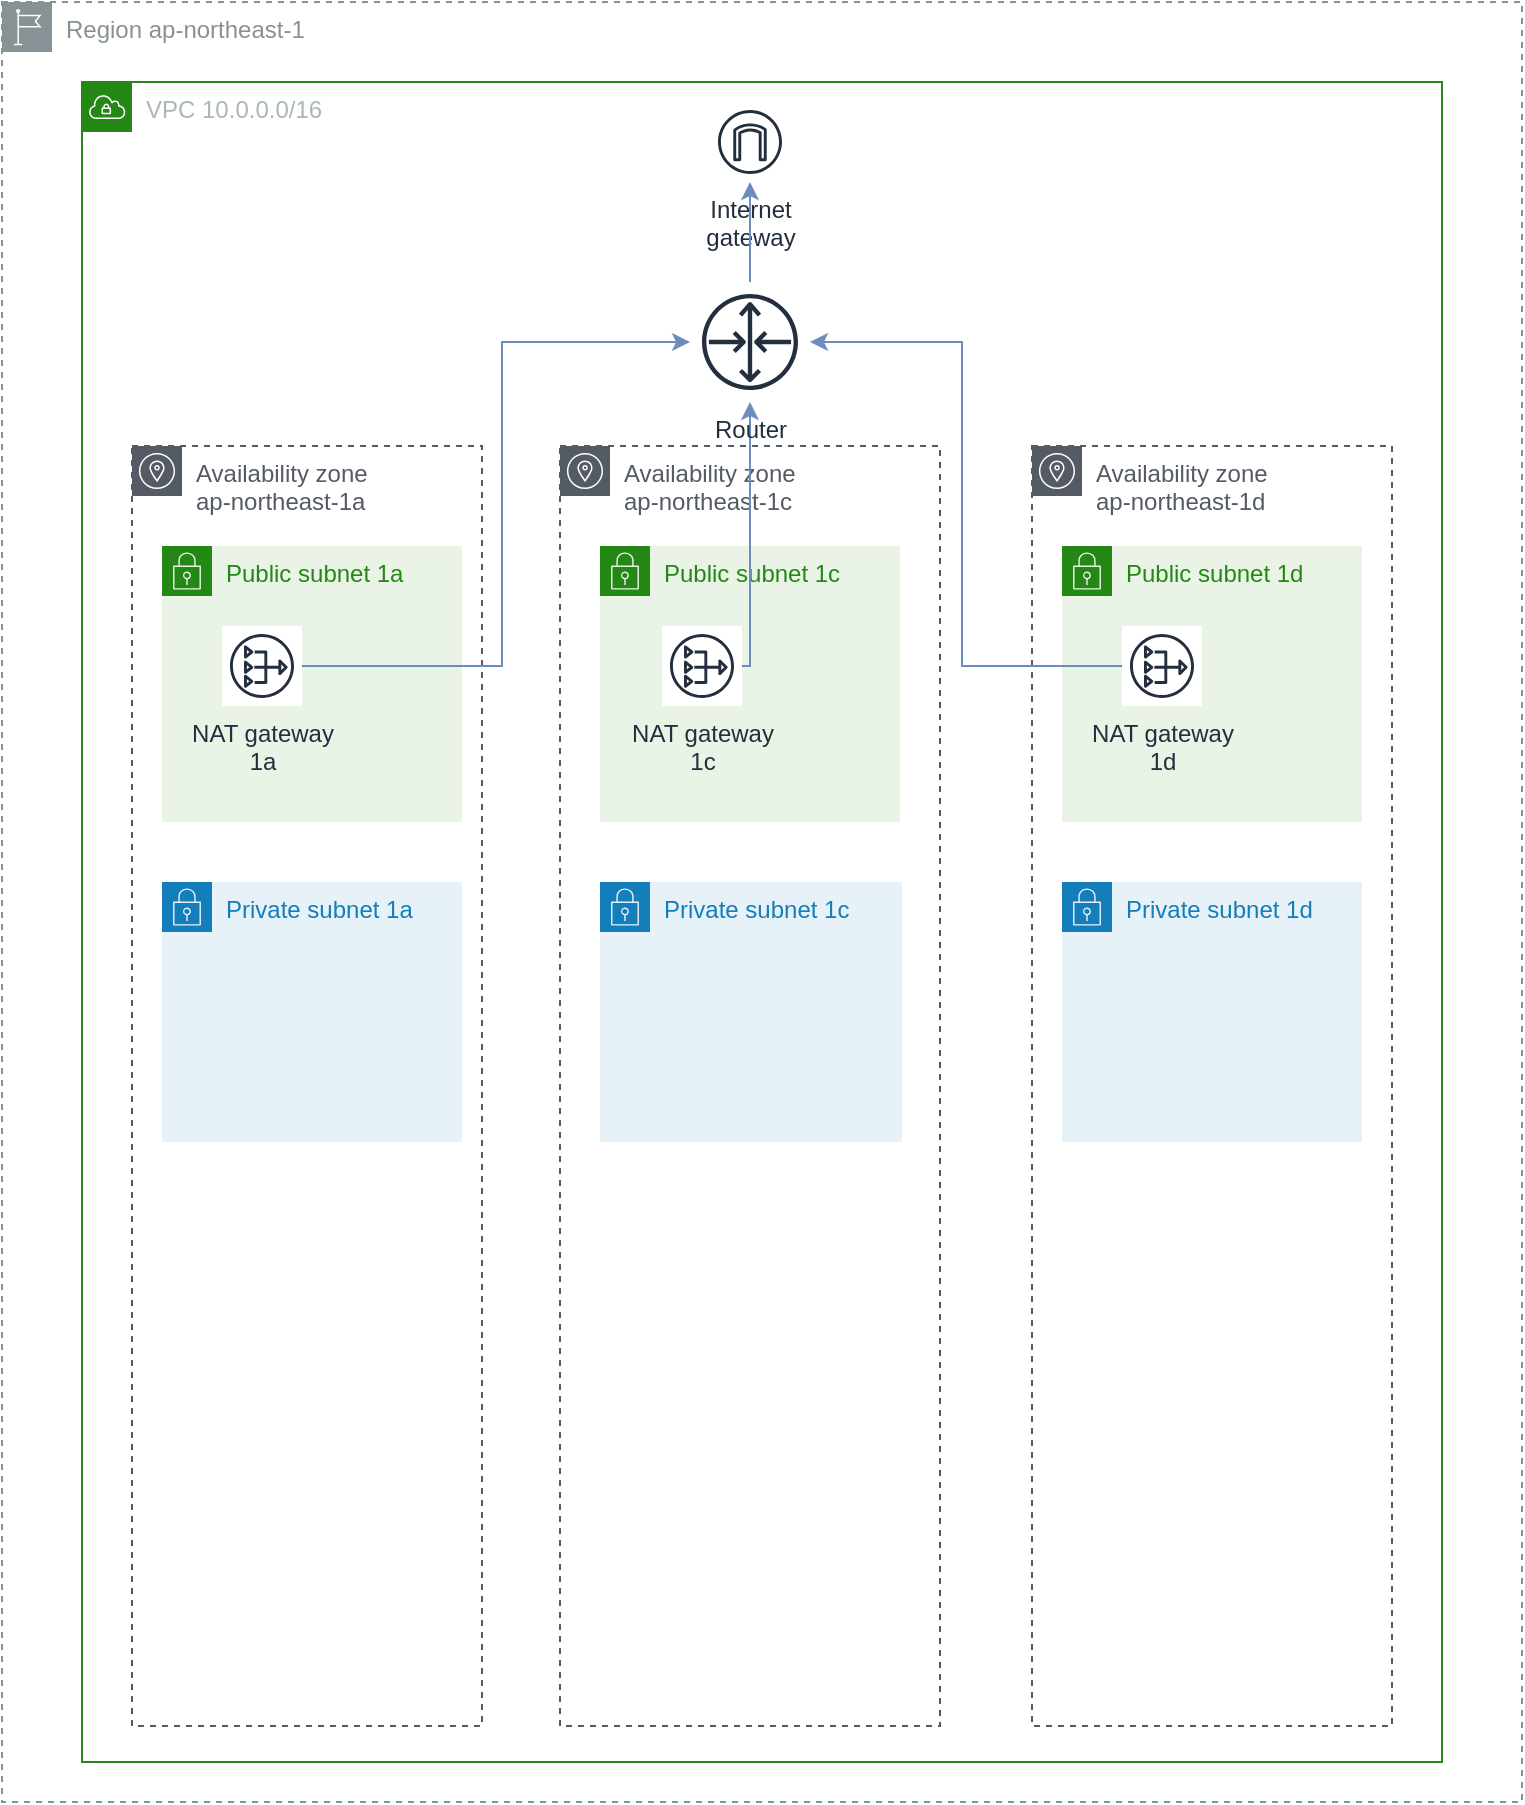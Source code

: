 <mxfile version="14.9.3" type="github">
  <diagram id="pXiEOel-agX9lO_ihAj1" name="Page-1">
    <mxGraphModel dx="926" dy="569" grid="1" gridSize="10" guides="1" tooltips="1" connect="1" arrows="1" fold="1" page="1" pageScale="1" pageWidth="827" pageHeight="1169" math="0" shadow="0">
      <root>
        <mxCell id="0" />
        <mxCell id="1" parent="0" />
        <mxCell id="SochqLOUoUlxbmxI7SCY-2" value="Region ap-northeast-1" style="outlineConnect=0;gradientColor=none;html=1;whiteSpace=wrap;fontSize=12;fontStyle=0;shape=mxgraph.aws4.group;grIcon=mxgraph.aws4.group_region;strokeColor=#879196;fillColor=none;verticalAlign=top;align=left;spacingLeft=30;fontColor=#879196;dashed=1;" parent="1" vertex="1">
          <mxGeometry x="40" y="40" width="760" height="900" as="geometry" />
        </mxCell>
        <mxCell id="SochqLOUoUlxbmxI7SCY-1" value="VPC 10.0.0.0/16" style="points=[[0,0],[0.25,0],[0.5,0],[0.75,0],[1,0],[1,0.25],[1,0.5],[1,0.75],[1,1],[0.75,1],[0.5,1],[0.25,1],[0,1],[0,0.75],[0,0.5],[0,0.25]];outlineConnect=0;gradientColor=none;html=1;whiteSpace=wrap;fontSize=12;fontStyle=0;shape=mxgraph.aws4.group;grIcon=mxgraph.aws4.group_vpc;strokeColor=#248814;fillColor=none;verticalAlign=top;align=left;spacingLeft=30;fontColor=#AAB7B8;dashed=0;" parent="1" vertex="1">
          <mxGeometry x="80" y="80" width="680" height="840" as="geometry" />
        </mxCell>
        <mxCell id="SochqLOUoUlxbmxI7SCY-10" value="Availability zone &lt;br&gt;ap-northeast-1a" style="outlineConnect=0;gradientColor=none;html=1;whiteSpace=wrap;fontSize=12;fontStyle=0;shape=mxgraph.aws4.group;grIcon=mxgraph.aws4.group_availability_zone;strokeColor=#545B64;fillColor=none;verticalAlign=top;align=left;spacingLeft=30;fontColor=#545B64;dashed=1;" parent="1" vertex="1">
          <mxGeometry x="105" y="262" width="175" height="640" as="geometry" />
        </mxCell>
        <mxCell id="SochqLOUoUlxbmxI7SCY-11" value="Availability zone&lt;br&gt;ap-northeast-1c" style="outlineConnect=0;gradientColor=none;html=1;whiteSpace=wrap;fontSize=12;fontStyle=0;shape=mxgraph.aws4.group;grIcon=mxgraph.aws4.group_availability_zone;strokeColor=#545B64;fillColor=none;verticalAlign=top;align=left;spacingLeft=30;fontColor=#545B64;dashed=1;" parent="1" vertex="1">
          <mxGeometry x="319" y="262" width="190" height="640" as="geometry" />
        </mxCell>
        <mxCell id="SochqLOUoUlxbmxI7SCY-12" value="Availability zone&lt;br&gt;ap-northeast-1d" style="outlineConnect=0;gradientColor=none;html=1;whiteSpace=wrap;fontSize=12;fontStyle=0;shape=mxgraph.aws4.group;grIcon=mxgraph.aws4.group_availability_zone;strokeColor=#545B64;fillColor=none;verticalAlign=top;align=left;spacingLeft=30;fontColor=#545B64;dashed=1;" parent="1" vertex="1">
          <mxGeometry x="555" y="262" width="180" height="640" as="geometry" />
        </mxCell>
        <mxCell id="SochqLOUoUlxbmxI7SCY-13" value="Public subnet 1a" style="points=[[0,0],[0.25,0],[0.5,0],[0.75,0],[1,0],[1,0.25],[1,0.5],[1,0.75],[1,1],[0.75,1],[0.5,1],[0.25,1],[0,1],[0,0.75],[0,0.5],[0,0.25]];outlineConnect=0;gradientColor=none;html=1;whiteSpace=wrap;fontSize=12;fontStyle=0;shape=mxgraph.aws4.group;grIcon=mxgraph.aws4.group_security_group;grStroke=0;strokeColor=#248814;fillColor=#E9F3E6;verticalAlign=top;align=left;spacingLeft=30;fontColor=#248814;dashed=0;" parent="1" vertex="1">
          <mxGeometry x="120" y="312" width="150" height="138" as="geometry" />
        </mxCell>
        <mxCell id="SochqLOUoUlxbmxI7SCY-14" value="Public subnet 1d" style="points=[[0,0],[0.25,0],[0.5,0],[0.75,0],[1,0],[1,0.25],[1,0.5],[1,0.75],[1,1],[0.75,1],[0.5,1],[0.25,1],[0,1],[0,0.75],[0,0.5],[0,0.25]];outlineConnect=0;gradientColor=none;html=1;whiteSpace=wrap;fontSize=12;fontStyle=0;shape=mxgraph.aws4.group;grIcon=mxgraph.aws4.group_security_group;grStroke=0;strokeColor=#248814;fillColor=#E9F3E6;verticalAlign=top;align=left;spacingLeft=30;fontColor=#248814;dashed=0;" parent="1" vertex="1">
          <mxGeometry x="570" y="312" width="150" height="138" as="geometry" />
        </mxCell>
        <mxCell id="SochqLOUoUlxbmxI7SCY-15" value="Public subnet 1c" style="points=[[0,0],[0.25,0],[0.5,0],[0.75,0],[1,0],[1,0.25],[1,0.5],[1,0.75],[1,1],[0.75,1],[0.5,1],[0.25,1],[0,1],[0,0.75],[0,0.5],[0,0.25]];outlineConnect=0;gradientColor=none;html=1;whiteSpace=wrap;fontSize=12;fontStyle=0;shape=mxgraph.aws4.group;grIcon=mxgraph.aws4.group_security_group;grStroke=0;strokeColor=#248814;fillColor=#E9F3E6;verticalAlign=top;align=left;spacingLeft=30;fontColor=#248814;dashed=0;" parent="1" vertex="1">
          <mxGeometry x="339" y="312" width="150" height="138" as="geometry" />
        </mxCell>
        <mxCell id="SochqLOUoUlxbmxI7SCY-16" value="Private subnet 1c" style="points=[[0,0],[0.25,0],[0.5,0],[0.75,0],[1,0],[1,0.25],[1,0.5],[1,0.75],[1,1],[0.75,1],[0.5,1],[0.25,1],[0,1],[0,0.75],[0,0.5],[0,0.25]];outlineConnect=0;gradientColor=none;html=1;whiteSpace=wrap;fontSize=12;fontStyle=0;shape=mxgraph.aws4.group;grIcon=mxgraph.aws4.group_security_group;grStroke=0;strokeColor=#147EBA;fillColor=#E6F2F8;verticalAlign=top;align=left;spacingLeft=30;fontColor=#147EBA;dashed=0;" parent="1" vertex="1">
          <mxGeometry x="339" y="480" width="151" height="130" as="geometry" />
        </mxCell>
        <mxCell id="SochqLOUoUlxbmxI7SCY-17" value="Private subnet 1d" style="points=[[0,0],[0.25,0],[0.5,0],[0.75,0],[1,0],[1,0.25],[1,0.5],[1,0.75],[1,1],[0.75,1],[0.5,1],[0.25,1],[0,1],[0,0.75],[0,0.5],[0,0.25]];outlineConnect=0;gradientColor=none;html=1;whiteSpace=wrap;fontSize=12;fontStyle=0;shape=mxgraph.aws4.group;grIcon=mxgraph.aws4.group_security_group;grStroke=0;strokeColor=#147EBA;fillColor=#E6F2F8;verticalAlign=top;align=left;spacingLeft=30;fontColor=#147EBA;dashed=0;" parent="1" vertex="1">
          <mxGeometry x="570" y="480" width="150" height="130" as="geometry" />
        </mxCell>
        <mxCell id="SochqLOUoUlxbmxI7SCY-18" value="Private subnet 1a" style="points=[[0,0],[0.25,0],[0.5,0],[0.75,0],[1,0],[1,0.25],[1,0.5],[1,0.75],[1,1],[0.75,1],[0.5,1],[0.25,1],[0,1],[0,0.75],[0,0.5],[0,0.25]];outlineConnect=0;gradientColor=none;html=1;whiteSpace=wrap;fontSize=12;fontStyle=0;shape=mxgraph.aws4.group;grIcon=mxgraph.aws4.group_security_group;grStroke=0;strokeColor=#147EBA;fillColor=#E6F2F8;verticalAlign=top;align=left;spacingLeft=30;fontColor=#147EBA;dashed=0;" parent="1" vertex="1">
          <mxGeometry x="120" y="480" width="150" height="130" as="geometry" />
        </mxCell>
        <mxCell id="SochqLOUoUlxbmxI7SCY-19" value="Internet&#xa;gateway" style="outlineConnect=0;fontColor=#232F3E;gradientColor=none;strokeColor=#232F3E;fillColor=#ffffff;dashed=0;verticalLabelPosition=bottom;verticalAlign=top;align=center;html=1;fontSize=12;fontStyle=0;aspect=fixed;shape=mxgraph.aws4.resourceIcon;resIcon=mxgraph.aws4.internet_gateway;" parent="1" vertex="1">
          <mxGeometry x="394" y="90" width="40" height="40" as="geometry" />
        </mxCell>
        <mxCell id="SochqLOUoUlxbmxI7SCY-27" style="edgeStyle=orthogonalEdgeStyle;rounded=0;orthogonalLoop=1;jettySize=auto;html=1;fillColor=#dae8fc;strokeColor=#6c8ebf;" parent="1" source="SochqLOUoUlxbmxI7SCY-20" target="SochqLOUoUlxbmxI7SCY-25" edge="1">
          <mxGeometry relative="1" as="geometry">
            <Array as="points">
              <mxPoint x="290" y="372" />
              <mxPoint x="290" y="210" />
            </Array>
          </mxGeometry>
        </mxCell>
        <mxCell id="SochqLOUoUlxbmxI7SCY-20" value="NAT gateway&lt;br&gt;1a" style="outlineConnect=0;fontColor=#232F3E;gradientColor=none;strokeColor=#232F3E;fillColor=#ffffff;dashed=0;verticalLabelPosition=bottom;verticalAlign=top;align=center;html=1;fontSize=12;fontStyle=0;aspect=fixed;shape=mxgraph.aws4.resourceIcon;resIcon=mxgraph.aws4.nat_gateway;" parent="1" vertex="1">
          <mxGeometry x="150" y="352" width="40" height="40" as="geometry" />
        </mxCell>
        <mxCell id="SochqLOUoUlxbmxI7SCY-31" style="edgeStyle=orthogonalEdgeStyle;rounded=0;orthogonalLoop=1;jettySize=auto;html=1;fillColor=#dae8fc;strokeColor=#6c8ebf;" parent="1" source="SochqLOUoUlxbmxI7SCY-23" target="SochqLOUoUlxbmxI7SCY-25" edge="1">
          <mxGeometry relative="1" as="geometry">
            <Array as="points">
              <mxPoint x="520" y="372" />
              <mxPoint x="520" y="210" />
            </Array>
          </mxGeometry>
        </mxCell>
        <mxCell id="SochqLOUoUlxbmxI7SCY-23" value="NAT gateway&lt;br&gt;1d" style="outlineConnect=0;fontColor=#232F3E;gradientColor=none;strokeColor=#232F3E;fillColor=#ffffff;dashed=0;verticalLabelPosition=bottom;verticalAlign=top;align=center;html=1;fontSize=12;fontStyle=0;aspect=fixed;shape=mxgraph.aws4.resourceIcon;resIcon=mxgraph.aws4.nat_gateway;" parent="1" vertex="1">
          <mxGeometry x="600" y="352" width="40" height="40" as="geometry" />
        </mxCell>
        <mxCell id="SochqLOUoUlxbmxI7SCY-30" style="edgeStyle=orthogonalEdgeStyle;rounded=0;orthogonalLoop=1;jettySize=auto;html=1;fillColor=#dae8fc;strokeColor=#6c8ebf;" parent="1" source="SochqLOUoUlxbmxI7SCY-24" target="SochqLOUoUlxbmxI7SCY-25" edge="1">
          <mxGeometry relative="1" as="geometry">
            <Array as="points">
              <mxPoint x="414" y="372" />
            </Array>
          </mxGeometry>
        </mxCell>
        <mxCell id="SochqLOUoUlxbmxI7SCY-24" value="NAT gateway&lt;br&gt;1c" style="outlineConnect=0;fontColor=#232F3E;gradientColor=none;strokeColor=#232F3E;fillColor=#ffffff;dashed=0;verticalLabelPosition=bottom;verticalAlign=top;align=center;html=1;fontSize=12;fontStyle=0;aspect=fixed;shape=mxgraph.aws4.resourceIcon;resIcon=mxgraph.aws4.nat_gateway;" parent="1" vertex="1">
          <mxGeometry x="370" y="352" width="40" height="40" as="geometry" />
        </mxCell>
        <mxCell id="SochqLOUoUlxbmxI7SCY-26" value="" style="edgeStyle=orthogonalEdgeStyle;rounded=0;orthogonalLoop=1;jettySize=auto;html=1;fillColor=#dae8fc;strokeColor=#6c8ebf;" parent="1" source="SochqLOUoUlxbmxI7SCY-25" target="SochqLOUoUlxbmxI7SCY-19" edge="1">
          <mxGeometry relative="1" as="geometry" />
        </mxCell>
        <mxCell id="SochqLOUoUlxbmxI7SCY-25" value="Router" style="outlineConnect=0;fontColor=#232F3E;gradientColor=none;strokeColor=#232F3E;fillColor=#ffffff;dashed=0;verticalLabelPosition=bottom;verticalAlign=top;align=center;html=1;fontSize=12;fontStyle=0;aspect=fixed;shape=mxgraph.aws4.resourceIcon;resIcon=mxgraph.aws4.router;" parent="1" vertex="1">
          <mxGeometry x="384" y="180" width="60" height="60" as="geometry" />
        </mxCell>
        <mxCell id="rFGzrFI-xW_UCop0NVo9-1" style="edgeStyle=orthogonalEdgeStyle;rounded=0;orthogonalLoop=1;jettySize=auto;html=1;exitX=0.5;exitY=1;exitDx=0;exitDy=0;" edge="1" parent="1" source="SochqLOUoUlxbmxI7SCY-13" target="SochqLOUoUlxbmxI7SCY-13">
          <mxGeometry relative="1" as="geometry" />
        </mxCell>
      </root>
    </mxGraphModel>
  </diagram>
</mxfile>
